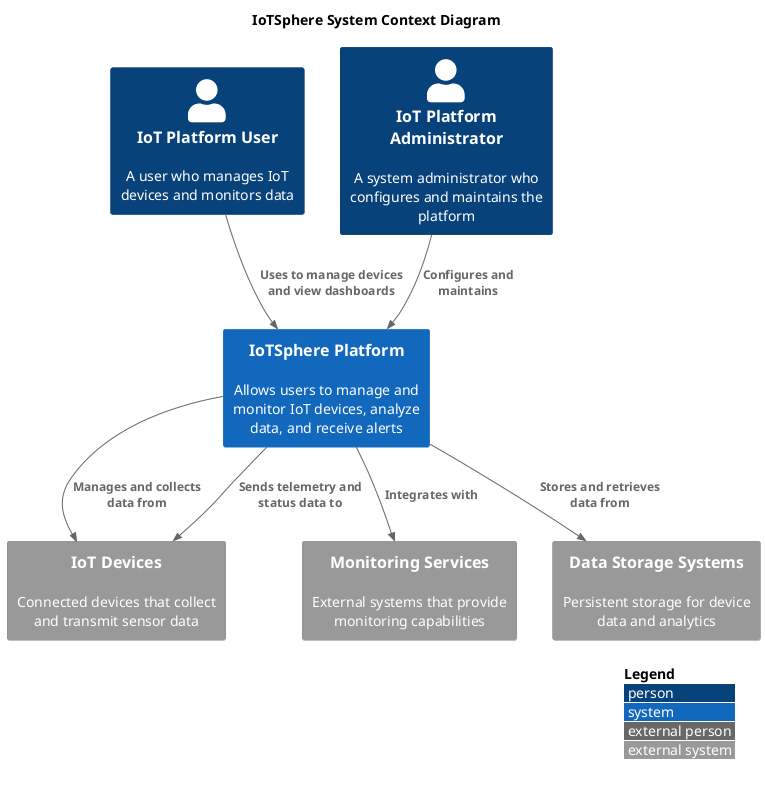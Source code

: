 @startuml System Context Diagram
!include <C4/C4_Context>

title "IoTSphere System Context Diagram"

Person(user, "IoT Platform User", "A user who manages IoT devices and monitors data")
Person(admin, "IoT Platform Administrator", "A system administrator who configures and maintains the platform")

System(iotSphere, "IoTSphere Platform", "Allows users to manage and monitor IoT devices, analyze data, and receive alerts")

System_Ext(devices, "IoT Devices", "Connected devices that collect and transmit sensor data")
System_Ext(monitoringSystems, "Monitoring Services", "External systems that provide monitoring capabilities")
System_Ext(dataStorage, "Data Storage Systems", "Persistent storage for device data and analytics")

Rel(user, iotSphere, "Uses to manage devices and view dashboards")
Rel(admin, iotSphere, "Configures and maintains")

Rel(iotSphere, devices, "Manages and collects data from")
Rel(iotSphere, monitoringSystems, "Integrates with")
Rel(iotSphere, dataStorage, "Stores and retrieves data from")
Rel_Back(devices, iotSphere, "Sends telemetry and status data to")

LAYOUT_WITH_LEGEND()
@enduml

